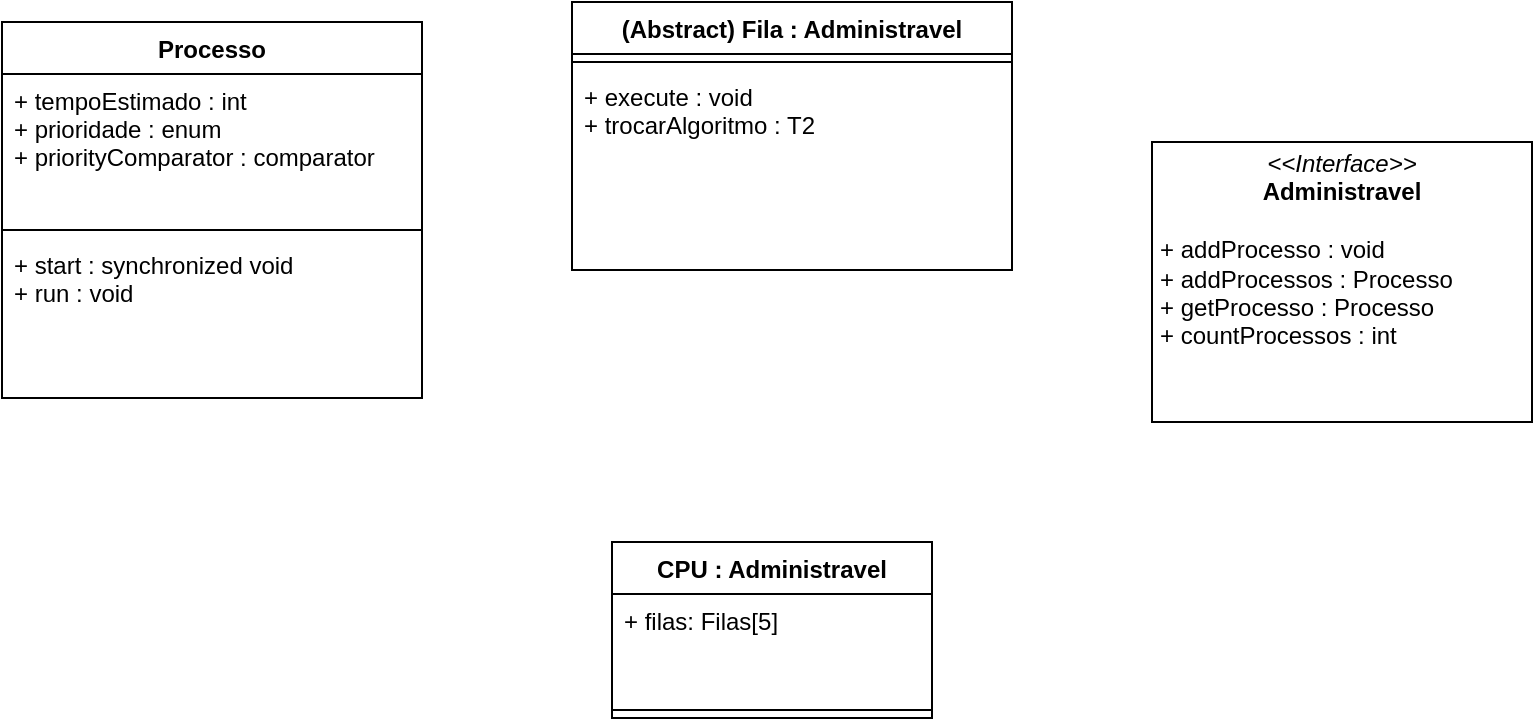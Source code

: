 <mxfile>
    <diagram id="HRJMGzZ2f27RzA9MsVsL" name="Diagrama Lógico">
        <mxGraphModel dx="876" dy="903" grid="1" gridSize="10" guides="1" tooltips="1" connect="1" arrows="1" fold="1" page="1" pageScale="1" pageWidth="850" pageHeight="1100" math="0" shadow="0">
            <root>
                <mxCell id="0"/>
                <mxCell id="1" parent="0"/>
                <mxCell id="y5gjZteBVcNQHOtyJxDD-14" value="Processo" style="swimlane;fontStyle=1;align=center;verticalAlign=top;childLayout=stackLayout;horizontal=1;startSize=26;horizontalStack=0;resizeParent=1;resizeParentMax=0;resizeLast=0;collapsible=1;marginBottom=0;glass=0;" parent="1" vertex="1">
                    <mxGeometry x="25" y="200" width="210" height="188" as="geometry"/>
                </mxCell>
                <mxCell id="y5gjZteBVcNQHOtyJxDD-15" value="+ tempoEstimado : int&#10;+ prioridade : enum&#10;+ priorityComparator : comparator" style="text;strokeColor=none;fillColor=none;align=left;verticalAlign=top;spacingLeft=4;spacingRight=4;overflow=hidden;rotatable=0;points=[[0,0.5],[1,0.5]];portConstraint=eastwest;glass=0;" parent="y5gjZteBVcNQHOtyJxDD-14" vertex="1">
                    <mxGeometry y="26" width="210" height="74" as="geometry"/>
                </mxCell>
                <mxCell id="y5gjZteBVcNQHOtyJxDD-16" value="" style="line;strokeWidth=1;fillColor=none;align=left;verticalAlign=middle;spacingTop=-1;spacingLeft=3;spacingRight=3;rotatable=0;labelPosition=right;points=[];portConstraint=eastwest;strokeColor=inherit;glass=0;" parent="y5gjZteBVcNQHOtyJxDD-14" vertex="1">
                    <mxGeometry y="100" width="210" height="8" as="geometry"/>
                </mxCell>
                <mxCell id="y5gjZteBVcNQHOtyJxDD-17" value="+ start : synchronized void&#10;+ run : void" style="text;strokeColor=none;fillColor=none;align=left;verticalAlign=top;spacingLeft=4;spacingRight=4;overflow=hidden;rotatable=0;points=[[0,0.5],[1,0.5]];portConstraint=eastwest;glass=0;" parent="y5gjZteBVcNQHOtyJxDD-14" vertex="1">
                    <mxGeometry y="108" width="210" height="80" as="geometry"/>
                </mxCell>
                <mxCell id="y5gjZteBVcNQHOtyJxDD-18" value="(Abstract) Fila : Administravel" style="swimlane;fontStyle=1;align=center;verticalAlign=top;childLayout=stackLayout;horizontal=1;startSize=26;horizontalStack=0;resizeParent=1;resizeParentMax=0;resizeLast=0;collapsible=1;marginBottom=0;glass=0;" parent="1" vertex="1">
                    <mxGeometry x="310" y="190" width="220" height="134" as="geometry"/>
                </mxCell>
                <mxCell id="y5gjZteBVcNQHOtyJxDD-20" value="" style="line;strokeWidth=1;fillColor=none;align=left;verticalAlign=middle;spacingTop=-1;spacingLeft=3;spacingRight=3;rotatable=0;labelPosition=right;points=[];portConstraint=eastwest;strokeColor=inherit;glass=0;" parent="y5gjZteBVcNQHOtyJxDD-18" vertex="1">
                    <mxGeometry y="26" width="220" height="8" as="geometry"/>
                </mxCell>
                <mxCell id="y5gjZteBVcNQHOtyJxDD-21" value="+ execute : void&#10;+ trocarAlgoritmo : T2&#10;" style="text;strokeColor=none;fillColor=none;align=left;verticalAlign=top;spacingLeft=4;spacingRight=4;overflow=hidden;rotatable=0;points=[[0,0.5],[1,0.5]];portConstraint=eastwest;glass=0;" parent="y5gjZteBVcNQHOtyJxDD-18" vertex="1">
                    <mxGeometry y="34" width="220" height="100" as="geometry"/>
                </mxCell>
                <mxCell id="y5gjZteBVcNQHOtyJxDD-22" value="&lt;p style=&quot;margin:0px;margin-top:4px;text-align:center;&quot;&gt;&lt;i&gt;&amp;lt;&amp;lt;Interface&amp;gt;&amp;gt;&lt;/i&gt;&lt;br&gt;&lt;b&gt;Administravel&lt;/b&gt;&lt;/p&gt;&lt;p style=&quot;margin:0px;margin-left:4px;&quot;&gt;&lt;/p&gt;&lt;p style=&quot;margin:0px;margin-left:4px;&quot;&gt;&lt;br&gt;&lt;/p&gt;&lt;p style=&quot;margin:0px;margin-left:4px;&quot;&gt;+ addProcesso : void&lt;/p&gt;&lt;p style=&quot;margin:0px;margin-left:4px;&quot;&gt;+ addProcessos : Processo&lt;br&gt;+ getProcesso : Processo&lt;/p&gt;&lt;p style=&quot;margin:0px;margin-left:4px;&quot;&gt;+ countProcessos : int&lt;/p&gt;" style="verticalAlign=top;align=left;overflow=fill;fontSize=12;fontFamily=Helvetica;html=1;glass=0;" parent="1" vertex="1">
                    <mxGeometry x="600" y="260" width="190" height="140" as="geometry"/>
                </mxCell>
                <mxCell id="2" value="CPU : Administravel" style="swimlane;fontStyle=1;align=center;verticalAlign=top;childLayout=stackLayout;horizontal=1;startSize=26;horizontalStack=0;resizeParent=1;resizeParentMax=0;resizeLast=0;collapsible=1;marginBottom=0;" parent="1" vertex="1">
                    <mxGeometry x="330" y="460" width="160" height="88" as="geometry"/>
                </mxCell>
                <mxCell id="3" value="+ filas: Filas[5]" style="text;strokeColor=none;fillColor=none;align=left;verticalAlign=top;spacingLeft=4;spacingRight=4;overflow=hidden;rotatable=0;points=[[0,0.5],[1,0.5]];portConstraint=eastwest;" parent="2" vertex="1">
                    <mxGeometry y="26" width="160" height="54" as="geometry"/>
                </mxCell>
                <mxCell id="4" value="" style="line;strokeWidth=1;fillColor=none;align=left;verticalAlign=middle;spacingTop=-1;spacingLeft=3;spacingRight=3;rotatable=0;labelPosition=right;points=[];portConstraint=eastwest;strokeColor=inherit;" parent="2" vertex="1">
                    <mxGeometry y="80" width="160" height="8" as="geometry"/>
                </mxCell>
            </root>
        </mxGraphModel>
    </diagram>
</mxfile>